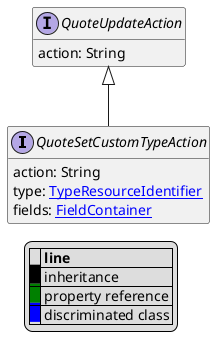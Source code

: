 @startuml

hide empty fields
hide empty methods
legend
|= |= line |
|<back:black>   </back>| inheritance |
|<back:green>   </back>| property reference |
|<back:blue>   </back>| discriminated class |
endlegend
interface QuoteSetCustomTypeAction [[QuoteSetCustomTypeAction.svg]] extends QuoteUpdateAction {
    action: String
    type: [[TypeResourceIdentifier.svg TypeResourceIdentifier]]
    fields: [[FieldContainer.svg FieldContainer]]
}
interface QuoteUpdateAction [[QuoteUpdateAction.svg]]  {
    action: String
}





@enduml

